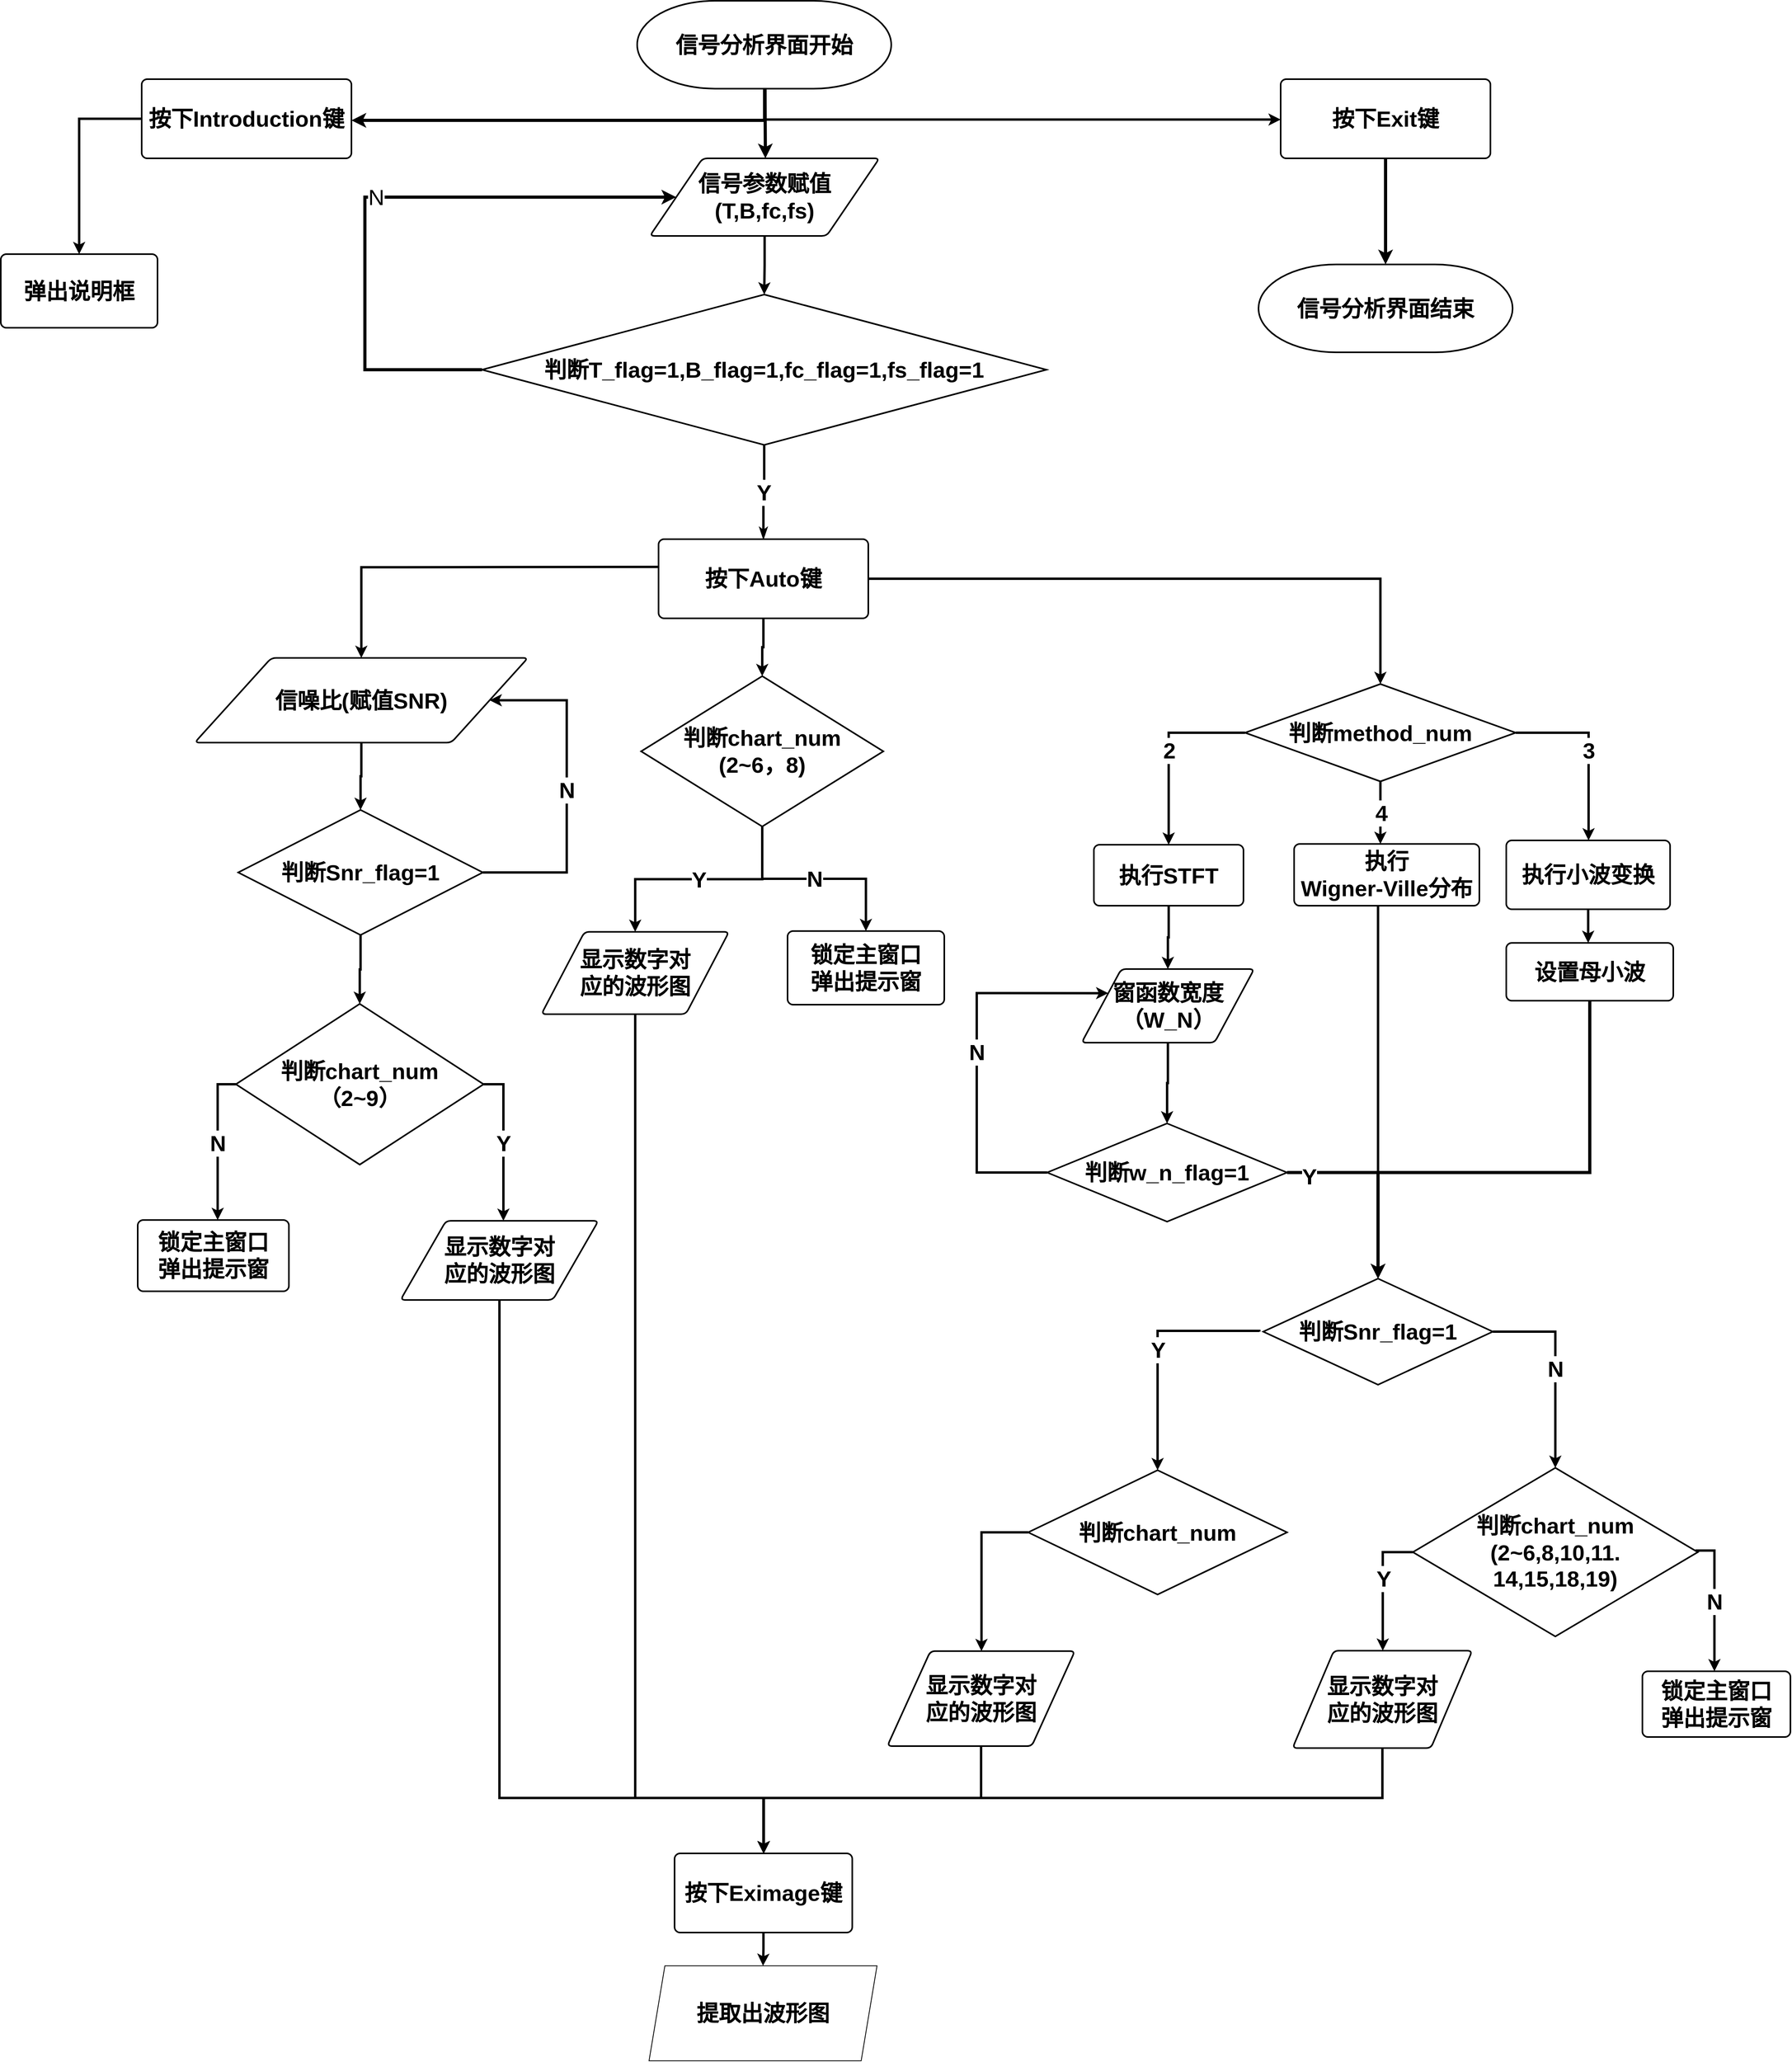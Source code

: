 <mxfile version="18.0.5" type="github">
  <diagram id="iDR_Ga6na6gWAw6zO_-4" name="Page-1">
    <mxGraphModel dx="3793" dy="2709" grid="1" gridSize="10" guides="1" tooltips="1" connect="1" arrows="1" fold="1" page="1" pageScale="1" pageWidth="827" pageHeight="1169" math="0" shadow="0">
      <root>
        <mxCell id="0" />
        <mxCell id="1" parent="0" />
        <mxCell id="4PbBocmlXjJBFLrsJSHG-20" style="edgeStyle=orthogonalEdgeStyle;rounded=0;orthogonalLoop=1;jettySize=auto;html=1;entryX=0.5;entryY=0;entryDx=0;entryDy=0;fontSize=28;strokeWidth=4;" parent="1" edge="1">
          <mxGeometry relative="1" as="geometry">
            <mxPoint x="465.556" y="-159" as="sourcePoint" />
            <mxPoint x="466" y="-71" as="targetPoint" />
            <Array as="points">
              <mxPoint x="466" y="-140" />
              <mxPoint x="466" y="-140" />
            </Array>
          </mxGeometry>
        </mxCell>
        <mxCell id="B0-tI1_GG4w89GKIiCHv-2" style="edgeStyle=orthogonalEdgeStyle;rounded=0;orthogonalLoop=1;jettySize=auto;html=1;strokeWidth=3;" parent="1" target="B0-tI1_GG4w89GKIiCHv-1" edge="1">
          <mxGeometry relative="1" as="geometry">
            <mxPoint x="464.5" y="-159" as="sourcePoint" />
            <mxPoint x="792" y="-121" as="targetPoint" />
            <Array as="points">
              <mxPoint x="464" y="-120" />
            </Array>
          </mxGeometry>
        </mxCell>
        <mxCell id="331KJBNwgJ3MwqHjYH2H-7" style="edgeStyle=orthogonalEdgeStyle;rounded=0;orthogonalLoop=1;jettySize=auto;html=1;fontSize=28;strokeWidth=4;" parent="1" target="331KJBNwgJ3MwqHjYH2H-6" edge="1">
          <mxGeometry relative="1" as="geometry">
            <mxPoint x="465.444" y="-158" as="sourcePoint" />
            <mxPoint x="-57" y="-118.889" as="targetPoint" />
            <Array as="points">
              <mxPoint x="465" y="-119" />
            </Array>
          </mxGeometry>
        </mxCell>
        <mxCell id="sKdbtBF5FKqXyuFzoLiL-12" value="信号分析界面开始" style="strokeWidth=2;html=1;shape=mxgraph.flowchart.terminator;whiteSpace=wrap;fontSize=28;fontStyle=1" parent="1" vertex="1">
          <mxGeometry x="304" y="-270" width="321" height="111" as="geometry" />
        </mxCell>
        <mxCell id="4PbBocmlXjJBFLrsJSHG-21" style="edgeStyle=orthogonalEdgeStyle;rounded=0;orthogonalLoop=1;jettySize=auto;html=1;entryX=0.5;entryY=0;entryDx=0;entryDy=0;entryPerimeter=0;fontSize=28;strokeWidth=3;" parent="1" source="sKdbtBF5FKqXyuFzoLiL-13" target="sKdbtBF5FKqXyuFzoLiL-14" edge="1">
          <mxGeometry relative="1" as="geometry" />
        </mxCell>
        <mxCell id="sKdbtBF5FKqXyuFzoLiL-13" value="信号参数赋值 (T,B,fc,fs)" style="shape=parallelogram;html=1;strokeWidth=2;perimeter=parallelogramPerimeter;whiteSpace=wrap;rounded=1;arcSize=12;size=0.23;fontSize=28;fontStyle=1" parent="1" vertex="1">
          <mxGeometry x="320" y="-71" width="290" height="98" as="geometry" />
        </mxCell>
        <mxCell id="sKdbtBF5FKqXyuFzoLiL-75" value="Y" style="edgeStyle=orthogonalEdgeStyle;rounded=0;jumpSize=6;orthogonalLoop=1;jettySize=auto;html=1;labelBackgroundColor=default;fontSize=28;endArrow=classicThin;endFill=0;strokeColor=default;strokeWidth=3;fontStyle=1" parent="1" source="sKdbtBF5FKqXyuFzoLiL-14" target="sKdbtBF5FKqXyuFzoLiL-74" edge="1">
          <mxGeometry relative="1" as="geometry" />
        </mxCell>
        <mxCell id="zoICoRGIBS50A1K_tyUO-90" value="N" style="edgeStyle=orthogonalEdgeStyle;rounded=0;orthogonalLoop=1;jettySize=auto;html=1;fontSize=28;strokeWidth=4;" parent="1" source="sKdbtBF5FKqXyuFzoLiL-14" target="sKdbtBF5FKqXyuFzoLiL-13" edge="1">
          <mxGeometry relative="1" as="geometry">
            <mxPoint x="362.795" y="-39" as="targetPoint" />
            <mxPoint x="116" y="181" as="sourcePoint" />
            <Array as="points">
              <mxPoint x="-40" y="196" />
              <mxPoint x="-40" y="-22" />
            </Array>
          </mxGeometry>
        </mxCell>
        <mxCell id="sKdbtBF5FKqXyuFzoLiL-14" value="判断T_flag=1,B_flag=1,fc_flag=1,fs_flag=1" style="strokeWidth=2;html=1;shape=mxgraph.flowchart.decision;whiteSpace=wrap;fontSize=28;fontStyle=1" parent="1" vertex="1">
          <mxGeometry x="108" y="101" width="713" height="190" as="geometry" />
        </mxCell>
        <mxCell id="zoICoRGIBS50A1K_tyUO-94" value="4" style="edgeStyle=orthogonalEdgeStyle;rounded=0;orthogonalLoop=1;jettySize=auto;html=1;entryX=0.5;entryY=0;entryDx=0;entryDy=0;fontSize=28;strokeWidth=3;fontStyle=1" parent="1" source="sKdbtBF5FKqXyuFzoLiL-67" edge="1">
          <mxGeometry relative="1" as="geometry">
            <mxPoint x="1243" y="795" as="targetPoint" />
          </mxGeometry>
        </mxCell>
        <mxCell id="zoICoRGIBS50A1K_tyUO-95" value="2" style="edgeStyle=orthogonalEdgeStyle;rounded=0;orthogonalLoop=1;jettySize=auto;html=1;entryX=0.5;entryY=0;entryDx=0;entryDy=0;fontSize=28;strokeWidth=3;fontStyle=1" parent="1" source="sKdbtBF5FKqXyuFzoLiL-67" target="zoICoRGIBS50A1K_tyUO-4" edge="1">
          <mxGeometry relative="1" as="geometry">
            <mxPoint x="1032" y="654.5" as="sourcePoint" />
            <Array as="points">
              <mxPoint x="976" y="655" />
            </Array>
          </mxGeometry>
        </mxCell>
        <mxCell id="zoICoRGIBS50A1K_tyUO-96" value="3" style="edgeStyle=orthogonalEdgeStyle;rounded=0;orthogonalLoop=1;jettySize=auto;html=1;fontSize=28;strokeWidth=3;fontStyle=1" parent="1" source="sKdbtBF5FKqXyuFzoLiL-67" target="zoICoRGIBS50A1K_tyUO-6" edge="1">
          <mxGeometry relative="1" as="geometry">
            <Array as="points">
              <mxPoint x="1506" y="655" />
            </Array>
          </mxGeometry>
        </mxCell>
        <mxCell id="sKdbtBF5FKqXyuFzoLiL-67" value="判断method_num" style="strokeWidth=2;html=1;shape=mxgraph.flowchart.decision;whiteSpace=wrap;fontSize=28;fontStyle=1" parent="1" vertex="1">
          <mxGeometry x="1072" y="593" width="342" height="123" as="geometry" />
        </mxCell>
        <mxCell id="zoICoRGIBS50A1K_tyUO-3" style="edgeStyle=orthogonalEdgeStyle;rounded=0;orthogonalLoop=1;jettySize=auto;html=1;entryX=0.5;entryY=0;entryDx=0;entryDy=0;entryPerimeter=0;fontSize=28;fontStyle=1;strokeWidth=3;" parent="1" source="sKdbtBF5FKqXyuFzoLiL-74" target="zoICoRGIBS50A1K_tyUO-2" edge="1">
          <mxGeometry relative="1" as="geometry" />
        </mxCell>
        <mxCell id="zoICoRGIBS50A1K_tyUO-16" style="edgeStyle=orthogonalEdgeStyle;rounded=0;orthogonalLoop=1;jettySize=auto;html=1;fontSize=28;fontStyle=1;strokeWidth=3;" parent="1" target="zoICoRGIBS50A1K_tyUO-15" edge="1">
          <mxGeometry relative="1" as="geometry">
            <mxPoint x="391" y="445" as="sourcePoint" />
          </mxGeometry>
        </mxCell>
        <mxCell id="4PbBocmlXjJBFLrsJSHG-14" style="edgeStyle=orthogonalEdgeStyle;rounded=0;orthogonalLoop=1;jettySize=auto;html=1;entryX=0.5;entryY=0;entryDx=0;entryDy=0;entryPerimeter=0;fontSize=28;strokeWidth=3;" parent="1" source="sKdbtBF5FKqXyuFzoLiL-74" target="sKdbtBF5FKqXyuFzoLiL-67" edge="1">
          <mxGeometry relative="1" as="geometry" />
        </mxCell>
        <mxCell id="sKdbtBF5FKqXyuFzoLiL-74" value="按下Auto键" style="rounded=1;whiteSpace=wrap;html=1;absoluteArcSize=1;arcSize=14;strokeWidth=2;fontSize=28;fontStyle=1" parent="1" vertex="1">
          <mxGeometry x="331" y="410" width="265" height="100" as="geometry" />
        </mxCell>
        <mxCell id="zoICoRGIBS50A1K_tyUO-91" value="Y" style="edgeStyle=orthogonalEdgeStyle;rounded=0;orthogonalLoop=1;jettySize=auto;html=1;entryX=0.5;entryY=0;entryDx=0;entryDy=0;fontSize=28;strokeWidth=3;fontStyle=1" parent="1" source="zoICoRGIBS50A1K_tyUO-2" target="zoICoRGIBS50A1K_tyUO-83" edge="1">
          <mxGeometry relative="1" as="geometry" />
        </mxCell>
        <mxCell id="zoICoRGIBS50A1K_tyUO-92" value="N" style="edgeStyle=orthogonalEdgeStyle;rounded=0;orthogonalLoop=1;jettySize=auto;html=1;entryX=0.5;entryY=0;entryDx=0;entryDy=0;fontSize=28;strokeWidth=3;fontStyle=1" parent="1" source="zoICoRGIBS50A1K_tyUO-2" target="zoICoRGIBS50A1K_tyUO-13" edge="1">
          <mxGeometry relative="1" as="geometry" />
        </mxCell>
        <mxCell id="zoICoRGIBS50A1K_tyUO-2" value="判断chart_num&lt;br&gt;(2~6，8)" style="strokeWidth=2;html=1;shape=mxgraph.flowchart.decision;whiteSpace=wrap;fontSize=28;fontStyle=1" parent="1" vertex="1">
          <mxGeometry x="309" y="583" width="306" height="190" as="geometry" />
        </mxCell>
        <mxCell id="zoICoRGIBS50A1K_tyUO-54" style="edgeStyle=orthogonalEdgeStyle;rounded=0;orthogonalLoop=1;jettySize=auto;html=1;entryX=0.5;entryY=0;entryDx=0;entryDy=0;fontSize=28;fontStyle=1;strokeWidth=3;" parent="1" source="zoICoRGIBS50A1K_tyUO-4" target="zoICoRGIBS50A1K_tyUO-38" edge="1">
          <mxGeometry relative="1" as="geometry" />
        </mxCell>
        <mxCell id="zoICoRGIBS50A1K_tyUO-4" value="执行STFT" style="rounded=1;whiteSpace=wrap;html=1;absoluteArcSize=1;arcSize=14;strokeWidth=2;fontSize=28;fontStyle=1" parent="1" vertex="1">
          <mxGeometry x="881" y="796" width="189" height="77" as="geometry" />
        </mxCell>
        <mxCell id="zoICoRGIBS50A1K_tyUO-56" style="edgeStyle=orthogonalEdgeStyle;rounded=0;orthogonalLoop=1;jettySize=auto;html=1;fontSize=28;fontStyle=1;strokeWidth=3;" parent="1" source="zoICoRGIBS50A1K_tyUO-5" target="zoICoRGIBS50A1K_tyUO-45" edge="1">
          <mxGeometry relative="1" as="geometry">
            <Array as="points">
              <mxPoint x="1240" y="970" />
              <mxPoint x="1240" y="970" />
            </Array>
          </mxGeometry>
        </mxCell>
        <mxCell id="zoICoRGIBS50A1K_tyUO-5" value="执行&lt;br&gt;Wigner-Ville分布" style="rounded=1;whiteSpace=wrap;html=1;absoluteArcSize=1;arcSize=14;strokeWidth=2;fontSize=28;fontStyle=1" parent="1" vertex="1">
          <mxGeometry x="1134" y="795" width="234" height="78" as="geometry" />
        </mxCell>
        <mxCell id="zoICoRGIBS50A1K_tyUO-58" style="edgeStyle=orthogonalEdgeStyle;rounded=0;orthogonalLoop=1;jettySize=auto;html=1;fontSize=28;fontStyle=1;strokeWidth=3;" parent="1" source="zoICoRGIBS50A1K_tyUO-6" target="zoICoRGIBS50A1K_tyUO-52" edge="1">
          <mxGeometry relative="1" as="geometry">
            <Array as="points">
              <mxPoint x="1492" y="860" />
              <mxPoint x="1492" y="860" />
            </Array>
          </mxGeometry>
        </mxCell>
        <mxCell id="zoICoRGIBS50A1K_tyUO-6" value="执行小波变换" style="rounded=1;whiteSpace=wrap;html=1;absoluteArcSize=1;arcSize=14;strokeWidth=2;fontSize=28;fontStyle=1" parent="1" vertex="1">
          <mxGeometry x="1402" y="790.5" width="207" height="87" as="geometry" />
        </mxCell>
        <mxCell id="zoICoRGIBS50A1K_tyUO-13" value="锁定主窗口&lt;br&gt;弹出提示窗" style="rounded=1;whiteSpace=wrap;html=1;absoluteArcSize=1;arcSize=14;strokeWidth=2;fontSize=28;fontStyle=1" parent="1" vertex="1">
          <mxGeometry x="494" y="905" width="198" height="93" as="geometry" />
        </mxCell>
        <mxCell id="4PbBocmlXjJBFLrsJSHG-10" style="edgeStyle=orthogonalEdgeStyle;rounded=0;orthogonalLoop=1;jettySize=auto;html=1;entryX=0.5;entryY=0;entryDx=0;entryDy=0;entryPerimeter=0;fontSize=28;strokeWidth=3;" parent="1" source="zoICoRGIBS50A1K_tyUO-15" target="zoICoRGIBS50A1K_tyUO-17" edge="1">
          <mxGeometry relative="1" as="geometry" />
        </mxCell>
        <mxCell id="zoICoRGIBS50A1K_tyUO-15" value="信噪比(赋值SNR)" style="shape=parallelogram;html=1;strokeWidth=2;perimeter=parallelogramPerimeter;whiteSpace=wrap;rounded=1;arcSize=12;size=0.23;fontSize=28;fontStyle=1" parent="1" vertex="1">
          <mxGeometry x="-255" y="560" width="421" height="107" as="geometry" />
        </mxCell>
        <mxCell id="zoICoRGIBS50A1K_tyUO-22" value="N" style="edgeStyle=orthogonalEdgeStyle;rounded=0;orthogonalLoop=1;jettySize=auto;html=1;entryX=1;entryY=0.5;entryDx=0;entryDy=0;fontSize=28;fontStyle=1;strokeWidth=3;" parent="1" source="zoICoRGIBS50A1K_tyUO-17" target="zoICoRGIBS50A1K_tyUO-15" edge="1">
          <mxGeometry relative="1" as="geometry">
            <Array as="points">
              <mxPoint x="215" y="831" />
              <mxPoint x="215" y="614" />
            </Array>
            <mxPoint x="127.0" y="831" as="sourcePoint" />
          </mxGeometry>
        </mxCell>
        <mxCell id="4PbBocmlXjJBFLrsJSHG-11" style="edgeStyle=orthogonalEdgeStyle;rounded=0;orthogonalLoop=1;jettySize=auto;html=1;fontSize=28;strokeWidth=3;" parent="1" source="zoICoRGIBS50A1K_tyUO-17" target="zoICoRGIBS50A1K_tyUO-25" edge="1">
          <mxGeometry relative="1" as="geometry" />
        </mxCell>
        <mxCell id="zoICoRGIBS50A1K_tyUO-17" value="判断Snr_flag=1" style="strokeWidth=2;html=1;shape=mxgraph.flowchart.decision;whiteSpace=wrap;fontSize=28;fontStyle=1" parent="1" vertex="1">
          <mxGeometry x="-200" y="752" width="309" height="158" as="geometry" />
        </mxCell>
        <mxCell id="zoICoRGIBS50A1K_tyUO-30" value="N" style="edgeStyle=orthogonalEdgeStyle;rounded=0;orthogonalLoop=1;jettySize=auto;html=1;fontSize=28;fontStyle=1;strokeWidth=3;" parent="1" source="zoICoRGIBS50A1K_tyUO-25" target="zoICoRGIBS50A1K_tyUO-29" edge="1">
          <mxGeometry relative="1" as="geometry">
            <Array as="points">
              <mxPoint x="-226" y="1099" />
            </Array>
          </mxGeometry>
        </mxCell>
        <mxCell id="4PbBocmlXjJBFLrsJSHG-13" value="Y" style="edgeStyle=orthogonalEdgeStyle;rounded=0;orthogonalLoop=1;jettySize=auto;html=1;fontSize=28;strokeWidth=3;fontStyle=1" parent="1" source="zoICoRGIBS50A1K_tyUO-25" target="zoICoRGIBS50A1K_tyUO-86" edge="1">
          <mxGeometry relative="1" as="geometry">
            <mxPoint x="252.0" y="1239.0" as="targetPoint" />
            <mxPoint x="122.0" y="1097.5" as="sourcePoint" />
            <Array as="points">
              <mxPoint x="135" y="1098" />
            </Array>
          </mxGeometry>
        </mxCell>
        <mxCell id="zoICoRGIBS50A1K_tyUO-25" value="判断chart_num&lt;br&gt;（2~9）" style="strokeWidth=2;html=1;shape=mxgraph.flowchart.decision;whiteSpace=wrap;fontSize=28;fontStyle=1" parent="1" vertex="1">
          <mxGeometry x="-203" y="997" width="313" height="203" as="geometry" />
        </mxCell>
        <mxCell id="zoICoRGIBS50A1K_tyUO-29" value="锁定主窗口&lt;br&gt;弹出提示窗" style="rounded=1;whiteSpace=wrap;html=1;absoluteArcSize=1;arcSize=14;strokeWidth=2;fontSize=28;fontStyle=1" parent="1" vertex="1">
          <mxGeometry x="-327" y="1270" width="191" height="90" as="geometry" />
        </mxCell>
        <mxCell id="4PbBocmlXjJBFLrsJSHG-8" style="edgeStyle=orthogonalEdgeStyle;rounded=0;orthogonalLoop=1;jettySize=auto;html=1;fontSize=28;strokeWidth=3;" parent="1" source="zoICoRGIBS50A1K_tyUO-31" target="zoICoRGIBS50A1K_tyUO-84" edge="1">
          <mxGeometry relative="1" as="geometry">
            <Array as="points">
              <mxPoint x="739" y="1665" />
            </Array>
          </mxGeometry>
        </mxCell>
        <mxCell id="zoICoRGIBS50A1K_tyUO-31" value="判断chart_num" style="strokeWidth=2;html=1;shape=mxgraph.flowchart.decision;whiteSpace=wrap;fontSize=28;fontStyle=1" parent="1" vertex="1">
          <mxGeometry x="798" y="1586" width="327" height="157" as="geometry" />
        </mxCell>
        <mxCell id="zoICoRGIBS50A1K_tyUO-100" style="edgeStyle=orthogonalEdgeStyle;rounded=0;orthogonalLoop=1;jettySize=auto;html=1;entryX=0.5;entryY=0;entryDx=0;entryDy=0;entryPerimeter=0;fontSize=28;strokeWidth=3;" parent="1" source="zoICoRGIBS50A1K_tyUO-38" target="zoICoRGIBS50A1K_tyUO-41" edge="1">
          <mxGeometry relative="1" as="geometry" />
        </mxCell>
        <mxCell id="zoICoRGIBS50A1K_tyUO-38" value="窗函数宽度（W_N）" style="shape=parallelogram;html=1;strokeWidth=2;perimeter=parallelogramPerimeter;whiteSpace=wrap;rounded=1;arcSize=12;size=0.23;fontSize=28;fontStyle=1" parent="1" vertex="1">
          <mxGeometry x="865.5" y="953" width="218" height="93" as="geometry" />
        </mxCell>
        <mxCell id="zoICoRGIBS50A1K_tyUO-49" value="N" style="edgeStyle=orthogonalEdgeStyle;rounded=0;orthogonalLoop=1;jettySize=auto;html=1;entryX=0;entryY=0.25;entryDx=0;entryDy=0;exitX=0;exitY=0.5;exitDx=0;exitDy=0;exitPerimeter=0;fontSize=28;fontStyle=1;strokeWidth=3;" parent="1" source="zoICoRGIBS50A1K_tyUO-41" target="zoICoRGIBS50A1K_tyUO-38" edge="1">
          <mxGeometry relative="1" as="geometry">
            <Array as="points">
              <mxPoint x="733" y="983" />
            </Array>
          </mxGeometry>
        </mxCell>
        <mxCell id="331KJBNwgJ3MwqHjYH2H-3" style="edgeStyle=orthogonalEdgeStyle;rounded=0;orthogonalLoop=1;jettySize=auto;html=1;strokeWidth=4;" parent="1" source="zoICoRGIBS50A1K_tyUO-41" target="zoICoRGIBS50A1K_tyUO-45" edge="1">
          <mxGeometry relative="1" as="geometry">
            <Array as="points">
              <mxPoint x="1240" y="1210" />
            </Array>
          </mxGeometry>
        </mxCell>
        <mxCell id="331KJBNwgJ3MwqHjYH2H-4" value="Y" style="edgeLabel;html=1;align=center;verticalAlign=middle;resizable=0;points=[];fontSize=28;fontStyle=1" parent="331KJBNwgJ3MwqHjYH2H-3" vertex="1" connectable="0">
          <mxGeometry x="-0.768" y="-5" relative="1" as="geometry">
            <mxPoint x="-1" as="offset" />
          </mxGeometry>
        </mxCell>
        <mxCell id="zoICoRGIBS50A1K_tyUO-41" value="判断w_n_flag=1" style="strokeWidth=2;html=1;shape=mxgraph.flowchart.decision;whiteSpace=wrap;fontSize=28;fontStyle=1" parent="1" vertex="1">
          <mxGeometry x="822" y="1148" width="303" height="124" as="geometry" />
        </mxCell>
        <mxCell id="zoICoRGIBS50A1K_tyUO-70" value="N" style="edgeStyle=orthogonalEdgeStyle;rounded=0;orthogonalLoop=1;jettySize=auto;html=1;entryX=0.5;entryY=0;entryDx=0;entryDy=0;entryPerimeter=0;fontSize=28;fontStyle=1;strokeWidth=3;" parent="1" source="zoICoRGIBS50A1K_tyUO-45" target="zoICoRGIBS50A1K_tyUO-68" edge="1">
          <mxGeometry relative="1" as="geometry">
            <mxPoint x="1434" y="1435.0" as="sourcePoint" />
            <Array as="points">
              <mxPoint x="1464" y="1411" />
            </Array>
          </mxGeometry>
        </mxCell>
        <mxCell id="4PbBocmlXjJBFLrsJSHG-5" value="Y" style="edgeStyle=orthogonalEdgeStyle;rounded=0;orthogonalLoop=1;jettySize=auto;html=1;entryX=0.5;entryY=0;entryDx=0;entryDy=0;entryPerimeter=0;fontSize=28;strokeWidth=3;fontStyle=1" parent="1" target="zoICoRGIBS50A1K_tyUO-31" edge="1">
          <mxGeometry relative="1" as="geometry">
            <Array as="points">
              <mxPoint x="1090" y="1410" />
              <mxPoint x="962" y="1410" />
            </Array>
            <mxPoint x="1090" y="1411" as="sourcePoint" />
          </mxGeometry>
        </mxCell>
        <mxCell id="zoICoRGIBS50A1K_tyUO-45" value="判断Snr_flag=1" style="strokeWidth=2;html=1;shape=mxgraph.flowchart.decision;whiteSpace=wrap;fontSize=28;fontStyle=1" parent="1" vertex="1">
          <mxGeometry x="1095" y="1344" width="290" height="134" as="geometry" />
        </mxCell>
        <mxCell id="331KJBNwgJ3MwqHjYH2H-5" style="edgeStyle=orthogonalEdgeStyle;rounded=0;orthogonalLoop=1;jettySize=auto;html=1;fontSize=28;strokeWidth=4;" parent="1" source="zoICoRGIBS50A1K_tyUO-52" target="zoICoRGIBS50A1K_tyUO-45" edge="1">
          <mxGeometry relative="1" as="geometry">
            <Array as="points">
              <mxPoint x="1508" y="1210" />
              <mxPoint x="1240" y="1210" />
            </Array>
          </mxGeometry>
        </mxCell>
        <mxCell id="zoICoRGIBS50A1K_tyUO-52" value="设置母小波" style="rounded=1;whiteSpace=wrap;html=1;absoluteArcSize=1;arcSize=14;strokeWidth=2;fontSize=28;fontStyle=1" parent="1" vertex="1">
          <mxGeometry x="1402" y="920" width="211" height="73" as="geometry" />
        </mxCell>
        <mxCell id="zoICoRGIBS50A1K_tyUO-93" value="N" style="edgeStyle=orthogonalEdgeStyle;rounded=0;orthogonalLoop=1;jettySize=auto;html=1;fontSize=28;strokeWidth=3;fontStyle=1" parent="1" target="zoICoRGIBS50A1K_tyUO-76" edge="1">
          <mxGeometry relative="1" as="geometry">
            <mxPoint x="1641" y="1687.5" as="sourcePoint" />
            <mxPoint x="1665" y="1876" as="targetPoint" />
            <Array as="points">
              <mxPoint x="1665" y="1687" />
            </Array>
          </mxGeometry>
        </mxCell>
        <mxCell id="4PbBocmlXjJBFLrsJSHG-3" style="edgeStyle=orthogonalEdgeStyle;rounded=0;orthogonalLoop=1;jettySize=auto;html=1;fontSize=28;strokeWidth=3;" parent="1" source="zoICoRGIBS50A1K_tyUO-68" target="zoICoRGIBS50A1K_tyUO-85" edge="1">
          <mxGeometry relative="1" as="geometry">
            <mxPoint x="1262" y="1843" as="targetPoint" />
            <Array as="points">
              <mxPoint x="1246" y="1690" />
            </Array>
          </mxGeometry>
        </mxCell>
        <mxCell id="4PbBocmlXjJBFLrsJSHG-4" value="Y" style="edgeLabel;html=1;align=center;verticalAlign=middle;resizable=0;points=[];fontSize=28;fontStyle=1" parent="4PbBocmlXjJBFLrsJSHG-3" vertex="1" connectable="0">
          <mxGeometry x="-0.13" y="2" relative="1" as="geometry">
            <mxPoint x="-1" y="1" as="offset" />
          </mxGeometry>
        </mxCell>
        <mxCell id="zoICoRGIBS50A1K_tyUO-68" value="判断chart_num&lt;br style=&quot;font-size: 28px;&quot;&gt;(2~6,8,10,11.&lt;br style=&quot;font-size: 28px;&quot;&gt;14,15,18,19)" style="strokeWidth=2;html=1;shape=mxgraph.flowchart.decision;whiteSpace=wrap;fontSize=28;fontStyle=1" parent="1" vertex="1">
          <mxGeometry x="1284" y="1583" width="360" height="213" as="geometry" />
        </mxCell>
        <mxCell id="zoICoRGIBS50A1K_tyUO-76" value="锁定主窗口&lt;br&gt;弹出提示窗" style="rounded=1;whiteSpace=wrap;html=1;absoluteArcSize=1;arcSize=14;strokeWidth=2;fontSize=28;fontStyle=1" parent="1" vertex="1">
          <mxGeometry x="1574" y="1840" width="187" height="83" as="geometry" />
        </mxCell>
        <mxCell id="4PbBocmlXjJBFLrsJSHG-23" style="edgeStyle=orthogonalEdgeStyle;rounded=0;orthogonalLoop=1;jettySize=auto;html=1;entryX=0.5;entryY=0;entryDx=0;entryDy=0;fontSize=28;strokeWidth=3;" parent="1" source="zoICoRGIBS50A1K_tyUO-79" target="4PbBocmlXjJBFLrsJSHG-22" edge="1">
          <mxGeometry relative="1" as="geometry" />
        </mxCell>
        <mxCell id="zoICoRGIBS50A1K_tyUO-79" value="按下Eximage键" style="rounded=1;whiteSpace=wrap;html=1;absoluteArcSize=1;arcSize=14;strokeWidth=2;fontSize=28;fontStyle=1" parent="1" vertex="1">
          <mxGeometry x="351.25" y="2070" width="224.5" height="100" as="geometry" />
        </mxCell>
        <mxCell id="4PbBocmlXjJBFLrsJSHG-17" style="edgeStyle=orthogonalEdgeStyle;rounded=0;orthogonalLoop=1;jettySize=auto;html=1;fontSize=28;strokeWidth=3;" parent="1" source="zoICoRGIBS50A1K_tyUO-83" target="zoICoRGIBS50A1K_tyUO-79" edge="1">
          <mxGeometry relative="1" as="geometry">
            <Array as="points">
              <mxPoint x="302" y="2000" />
              <mxPoint x="464" y="2000" />
            </Array>
          </mxGeometry>
        </mxCell>
        <mxCell id="zoICoRGIBS50A1K_tyUO-83" value="显示数字对&lt;br&gt;应的波形图" style="shape=parallelogram;html=1;strokeWidth=2;perimeter=parallelogramPerimeter;whiteSpace=wrap;rounded=1;arcSize=12;size=0.23;fontSize=28;fontStyle=1" parent="1" vertex="1">
          <mxGeometry x="183" y="906" width="237" height="104" as="geometry" />
        </mxCell>
        <mxCell id="4PbBocmlXjJBFLrsJSHG-18" style="edgeStyle=orthogonalEdgeStyle;rounded=0;orthogonalLoop=1;jettySize=auto;html=1;fontSize=28;strokeWidth=3;" parent="1" source="zoICoRGIBS50A1K_tyUO-84" target="zoICoRGIBS50A1K_tyUO-79" edge="1">
          <mxGeometry relative="1" as="geometry">
            <Array as="points">
              <mxPoint x="739" y="2000" />
              <mxPoint x="464" y="2000" />
            </Array>
          </mxGeometry>
        </mxCell>
        <mxCell id="zoICoRGIBS50A1K_tyUO-84" value="显示数字对&lt;br&gt;应的波形图" style="shape=parallelogram;html=1;strokeWidth=2;perimeter=parallelogramPerimeter;whiteSpace=wrap;rounded=1;arcSize=12;size=0.23;fontSize=28;fontStyle=1" parent="1" vertex="1">
          <mxGeometry x="620" y="1814.5" width="237" height="120" as="geometry" />
        </mxCell>
        <mxCell id="4PbBocmlXjJBFLrsJSHG-19" style="edgeStyle=orthogonalEdgeStyle;rounded=0;orthogonalLoop=1;jettySize=auto;html=1;fontSize=28;strokeWidth=3;" parent="1" source="zoICoRGIBS50A1K_tyUO-85" target="zoICoRGIBS50A1K_tyUO-79" edge="1">
          <mxGeometry relative="1" as="geometry">
            <Array as="points">
              <mxPoint x="1246" y="2000" />
              <mxPoint x="464" y="2000" />
            </Array>
          </mxGeometry>
        </mxCell>
        <mxCell id="zoICoRGIBS50A1K_tyUO-85" value="显示数字对&lt;br&gt;应的波形图" style="shape=parallelogram;html=1;strokeWidth=2;perimeter=parallelogramPerimeter;whiteSpace=wrap;rounded=1;arcSize=12;size=0.23;fontSize=28;fontStyle=1" parent="1" vertex="1">
          <mxGeometry x="1132" y="1814" width="227" height="123" as="geometry" />
        </mxCell>
        <mxCell id="4PbBocmlXjJBFLrsJSHG-16" style="edgeStyle=orthogonalEdgeStyle;rounded=0;orthogonalLoop=1;jettySize=auto;html=1;entryX=0.5;entryY=0;entryDx=0;entryDy=0;fontSize=28;strokeWidth=3;" parent="1" source="zoICoRGIBS50A1K_tyUO-86" target="zoICoRGIBS50A1K_tyUO-79" edge="1">
          <mxGeometry relative="1" as="geometry">
            <Array as="points">
              <mxPoint x="130" y="2000" />
              <mxPoint x="464" y="2000" />
            </Array>
          </mxGeometry>
        </mxCell>
        <mxCell id="zoICoRGIBS50A1K_tyUO-86" value="显示数字对&lt;br&gt;应的波形图" style="shape=parallelogram;html=1;strokeWidth=2;perimeter=parallelogramPerimeter;whiteSpace=wrap;rounded=1;arcSize=12;size=0.23;fontSize=28;fontStyle=1" parent="1" vertex="1">
          <mxGeometry x="5" y="1271" width="250" height="100" as="geometry" />
        </mxCell>
        <mxCell id="4PbBocmlXjJBFLrsJSHG-22" value="提取出波形图" style="shape=parallelogram;perimeter=parallelogramPerimeter;whiteSpace=wrap;html=1;fixedSize=1;fontSize=28;fontStyle=1" parent="1" vertex="1">
          <mxGeometry x="319" y="2212" width="288" height="120" as="geometry" />
        </mxCell>
        <mxCell id="331KJBNwgJ3MwqHjYH2H-2" style="edgeStyle=orthogonalEdgeStyle;rounded=0;orthogonalLoop=1;jettySize=auto;html=1;strokeWidth=4;" parent="1" source="B0-tI1_GG4w89GKIiCHv-1" target="331KJBNwgJ3MwqHjYH2H-1" edge="1">
          <mxGeometry relative="1" as="geometry" />
        </mxCell>
        <mxCell id="B0-tI1_GG4w89GKIiCHv-1" value="按下Exit键" style="rounded=1;whiteSpace=wrap;html=1;absoluteArcSize=1;arcSize=14;strokeWidth=2;fontSize=28;fontStyle=1" parent="1" vertex="1">
          <mxGeometry x="1117" y="-171" width="265" height="100" as="geometry" />
        </mxCell>
        <mxCell id="331KJBNwgJ3MwqHjYH2H-1" value="信号分析界面结束" style="strokeWidth=2;html=1;shape=mxgraph.flowchart.terminator;whiteSpace=wrap;fontSize=28;fontStyle=1" parent="1" vertex="1">
          <mxGeometry x="1089" y="63" width="321" height="111" as="geometry" />
        </mxCell>
        <mxCell id="w1tSvWxITmpsIA3a3TqP-2" style="edgeStyle=orthogonalEdgeStyle;rounded=0;orthogonalLoop=1;jettySize=auto;html=1;entryX=0.5;entryY=0;entryDx=0;entryDy=0;strokeWidth=3;" edge="1" parent="1" source="331KJBNwgJ3MwqHjYH2H-6" target="w1tSvWxITmpsIA3a3TqP-1">
          <mxGeometry relative="1" as="geometry">
            <Array as="points">
              <mxPoint x="-401" y="-121" />
            </Array>
          </mxGeometry>
        </mxCell>
        <mxCell id="331KJBNwgJ3MwqHjYH2H-6" value="按下Introduction键" style="rounded=1;whiteSpace=wrap;html=1;absoluteArcSize=1;arcSize=14;strokeWidth=2;fontSize=28;fontStyle=1" parent="1" vertex="1">
          <mxGeometry x="-322" y="-171" width="265" height="100" as="geometry" />
        </mxCell>
        <mxCell id="w1tSvWxITmpsIA3a3TqP-1" value="弹出说明框" style="rounded=1;whiteSpace=wrap;html=1;absoluteArcSize=1;arcSize=14;strokeWidth=2;fontSize=28;fontStyle=1" vertex="1" parent="1">
          <mxGeometry x="-500" y="50" width="198" height="93" as="geometry" />
        </mxCell>
      </root>
    </mxGraphModel>
  </diagram>
</mxfile>
